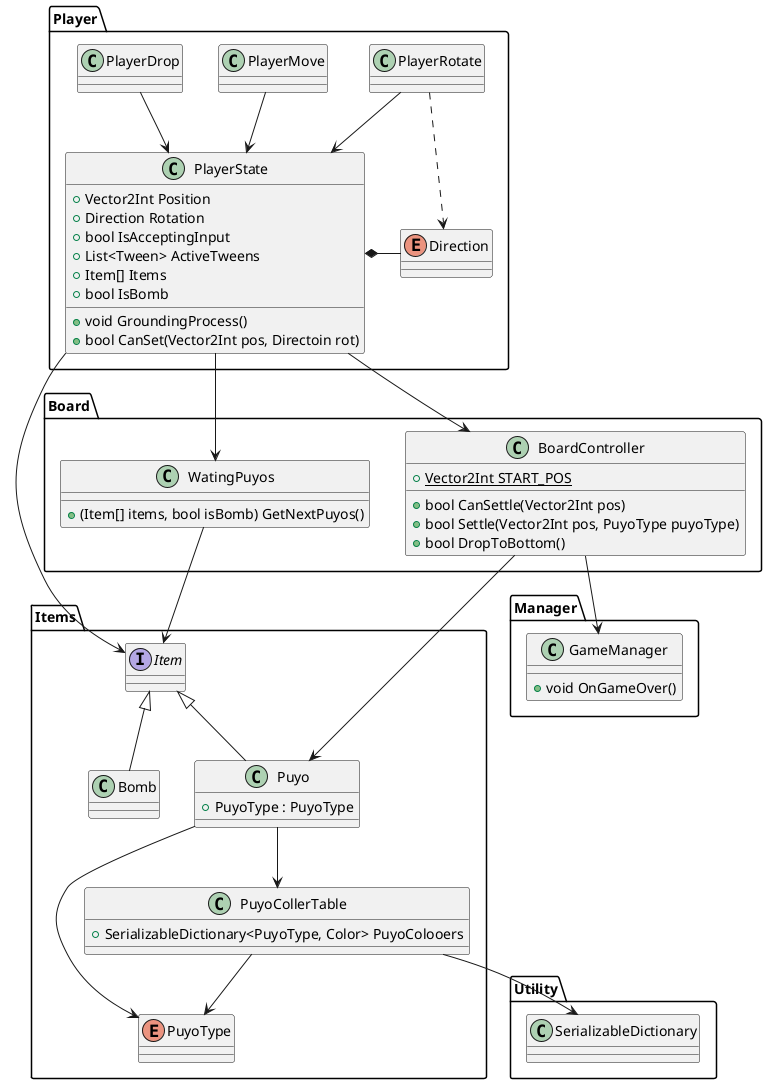 @startuml hoge

namespace Player{
    class PlayerRotate
    class PlayerMove
    class PlayerDrop
    class PlayerState{
        +Vector2Int Position
        +Direction Rotation    
        +bool IsAcceptingInput
        +List<Tween> ActiveTweens
        +Item[] Items
        +bool IsBomb
        +void GroundingProcess()
        +bool CanSet(Vector2Int pos, Directoin rot)
    }
    enum Direction

    PlayerDrop --> PlayerState
    PlayerRotate --> PlayerState
    PlayerMove --> PlayerState
    PlayerRotate ..> Direction
    PlayerState *- Direction
}

namespace Items{
    interface Item
    class Bomb
    class Puyo{
        +PuyoType : PuyoType
    }
    class PuyoCollerTable{
        +SerializableDictionary<PuyoType, Color> PuyoColooers
    }
    enum PuyoType

    Item <|-- Puyo
    Item <|-- Bomb
    Puyo --> PuyoCollerTable
    Puyo --> PuyoType
    PuyoCollerTable --> PuyoType
}

namespace Utility{
    class SerializableDictionary
}

namespace Manager{
    class GameManager{
        +void OnGameOver()
    }
}


namespace Board{
    class WatingPuyos{
        +(Item[] items, bool isBomb) GetNextPuyos()
    }

    class BoardController{
        {static} +Vector2Int START_POS
        +bool CanSettle(Vector2Int pos) 
        +bool Settle(Vector2Int pos, PuyoType puyoType)
        +bool DropToBottom()
    }
}



PuyoCollerTable --> SerializableDictionary

PlayerState --> Item
PlayerState --> BoardController
PlayerState --> WatingPuyos

WatingPuyos --> Item
BoardController --> Puyo
BoardController --> GameManager


@enduml